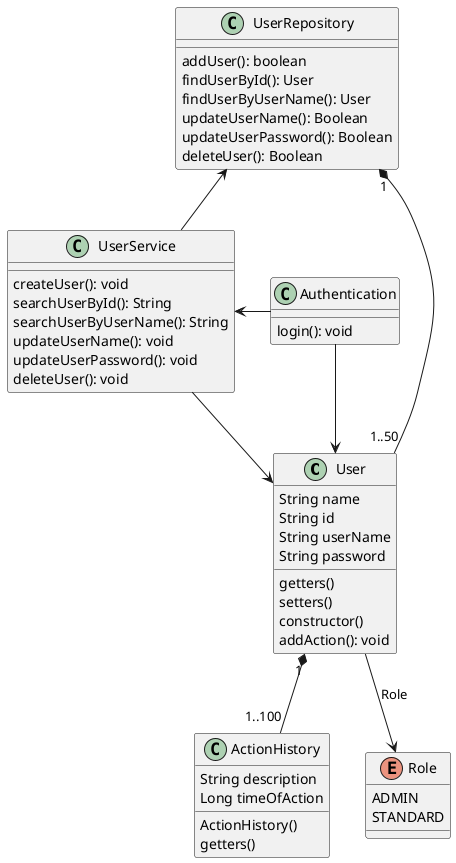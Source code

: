 @startuml client_management_system

'modelos'

class User{
    String name
    String id
    String userName
    String password

    getters()
    setters()
    constructor()
    addAction(): void
}

class ActionHistory{
    String description
    Long timeOfAction

    ActionHistory()
    getters()
}

enum Role{
    ADMIN
    STANDARD
}

'Repositorio' 
class UserRepository{
    addUser(): boolean
    findUserById(): User
    findUserByUserName(): User
    updateUserName(): Boolean
    updateUserPassword(): Boolean
    deleteUser(): Boolean
}

'service'
class UserService{
    createUser(): void
    searchUserById(): String
    searchUserByUserName(): String
    updateUserName(): void
    updateUserPassword(): void
    deleteUser(): void
}

class Authentication{
    login(): void
}


'relaciones'
User --> Role: Role
User "1" *-- "1..100" ActionHistory
Authentication -left-> UserService
Authentication --> User
UserService -right-> User
UserRepository "1" *-- "1..50"User
UserRepository <-- UserService

@enduml